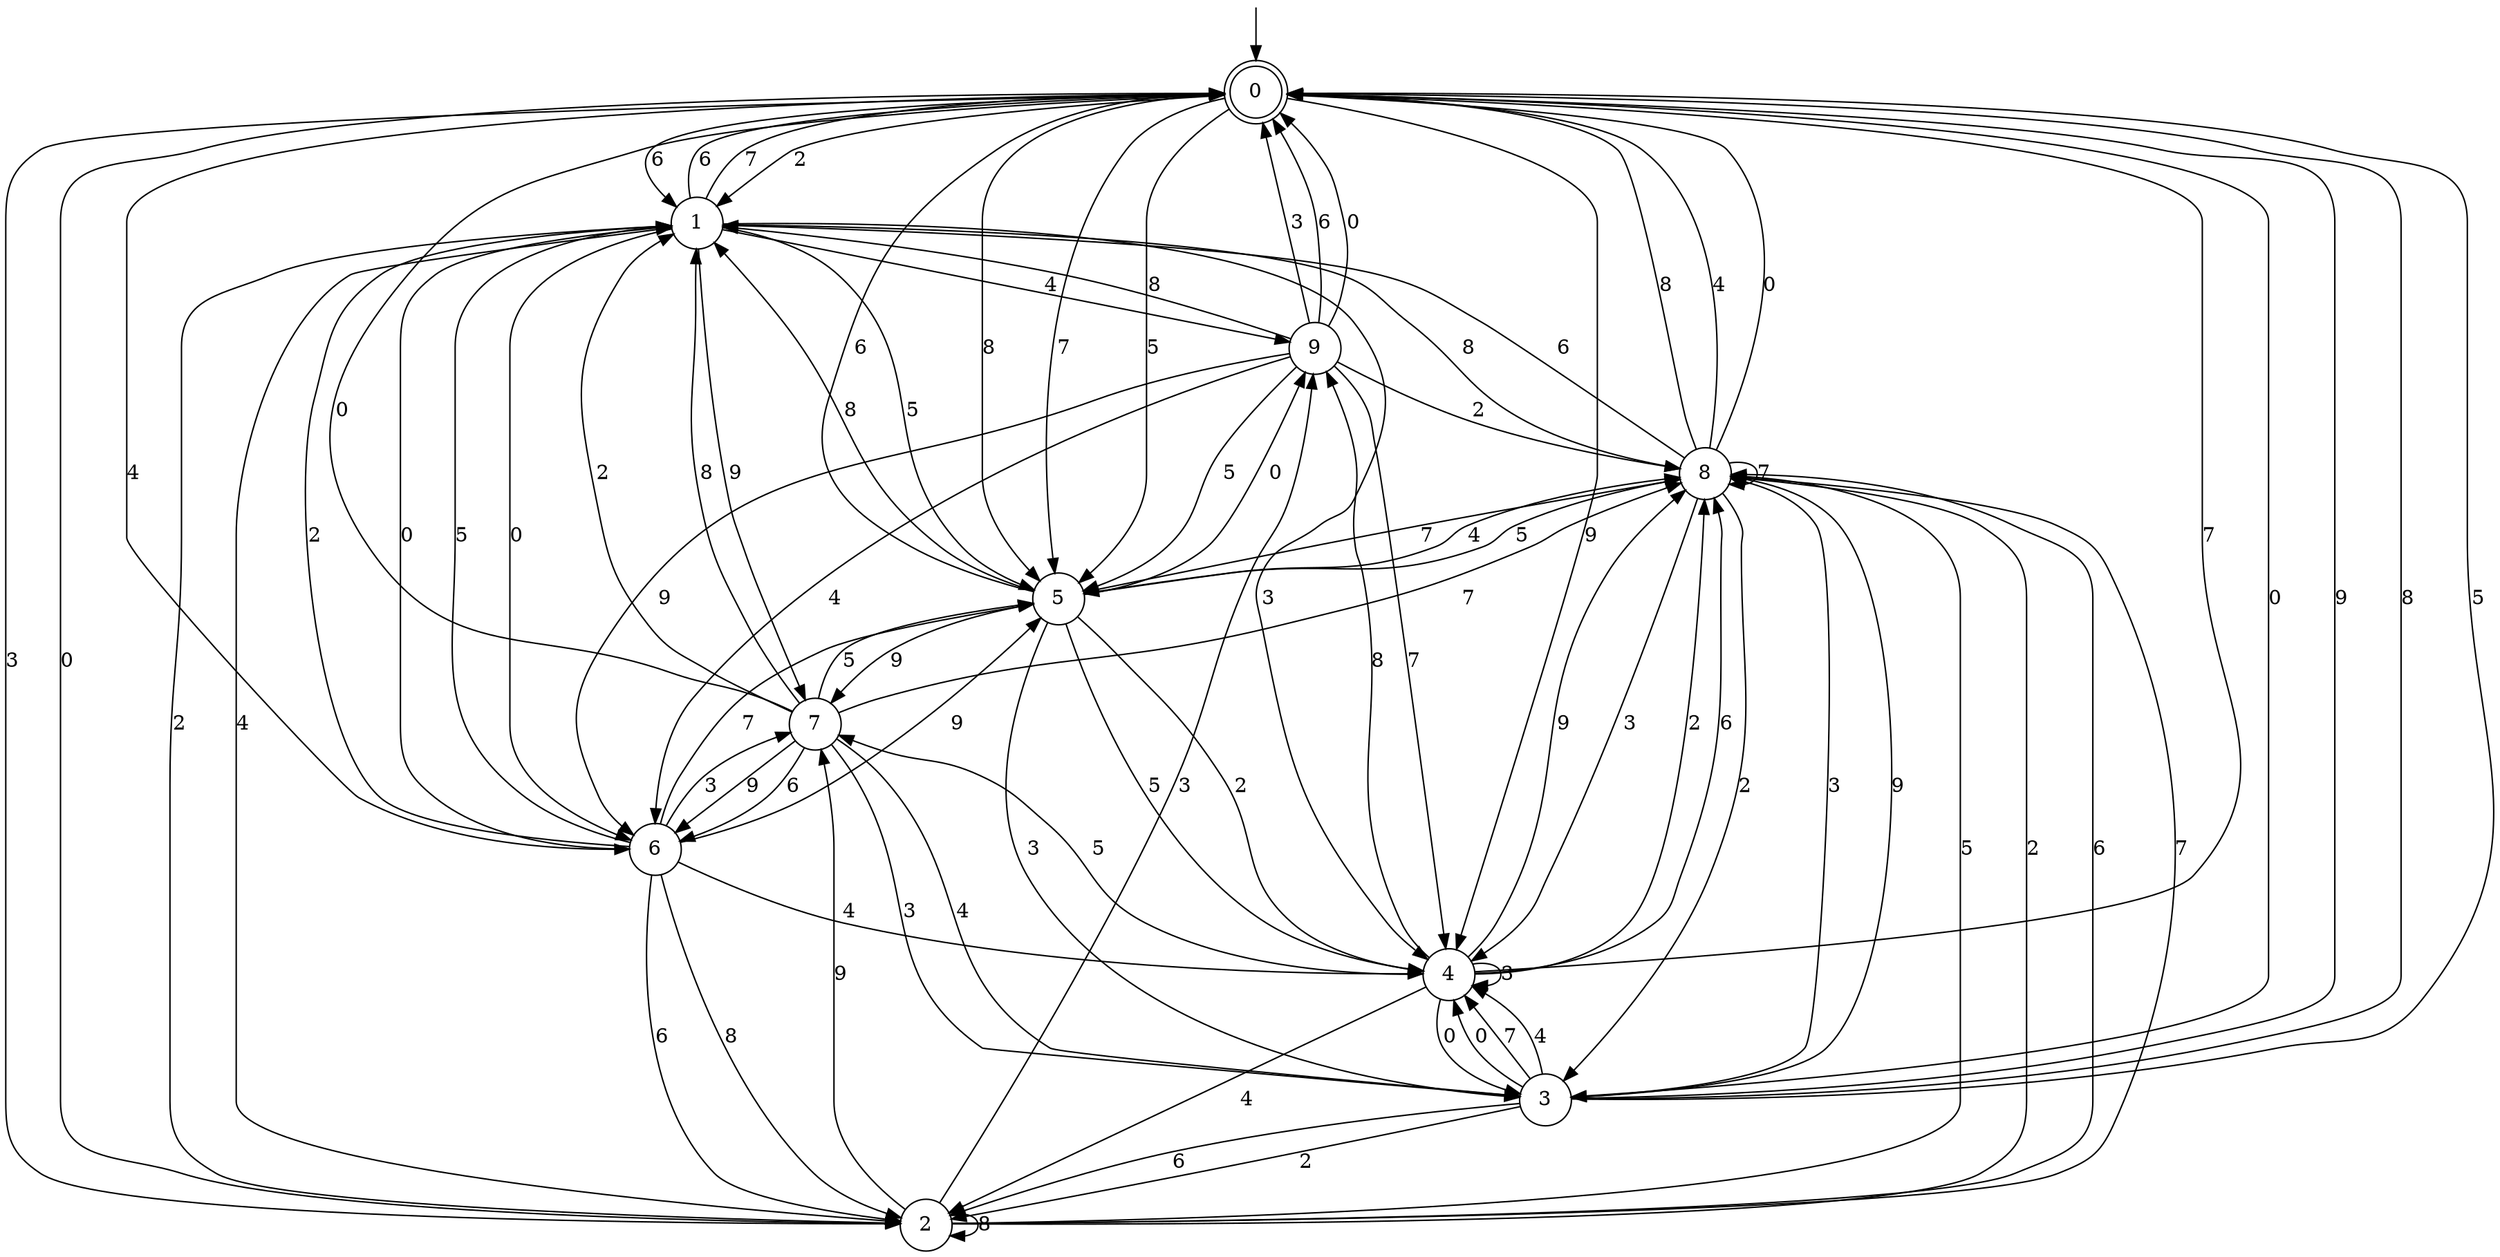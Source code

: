 digraph g {

	s0 [shape="doublecircle" label="0"];
	s1 [shape="circle" label="1"];
	s2 [shape="circle" label="2"];
	s3 [shape="circle" label="3"];
	s4 [shape="circle" label="4"];
	s5 [shape="circle" label="5"];
	s6 [shape="circle" label="6"];
	s7 [shape="circle" label="7"];
	s8 [shape="circle" label="8"];
	s9 [shape="circle" label="9"];
	s0 -> s1 [label="2"];
	s0 -> s2 [label="3"];
	s0 -> s1 [label="6"];
	s0 -> s3 [label="0"];
	s0 -> s4 [label="9"];
	s0 -> s5 [label="8"];
	s0 -> s5 [label="7"];
	s0 -> s6 [label="4"];
	s0 -> s5 [label="5"];
	s1 -> s2 [label="2"];
	s1 -> s4 [label="3"];
	s1 -> s0 [label="6"];
	s1 -> s6 [label="0"];
	s1 -> s7 [label="9"];
	s1 -> s8 [label="8"];
	s1 -> s0 [label="7"];
	s1 -> s9 [label="4"];
	s1 -> s5 [label="5"];
	s2 -> s8 [label="2"];
	s2 -> s9 [label="3"];
	s2 -> s8 [label="6"];
	s2 -> s0 [label="0"];
	s2 -> s7 [label="9"];
	s2 -> s2 [label="8"];
	s2 -> s8 [label="7"];
	s2 -> s1 [label="4"];
	s2 -> s8 [label="5"];
	s3 -> s2 [label="2"];
	s3 -> s8 [label="3"];
	s3 -> s2 [label="6"];
	s3 -> s4 [label="0"];
	s3 -> s0 [label="9"];
	s3 -> s0 [label="8"];
	s3 -> s4 [label="7"];
	s3 -> s4 [label="4"];
	s3 -> s0 [label="5"];
	s4 -> s8 [label="2"];
	s4 -> s4 [label="3"];
	s4 -> s8 [label="6"];
	s4 -> s3 [label="0"];
	s4 -> s8 [label="9"];
	s4 -> s9 [label="8"];
	s4 -> s0 [label="7"];
	s4 -> s2 [label="4"];
	s4 -> s7 [label="5"];
	s5 -> s4 [label="2"];
	s5 -> s3 [label="3"];
	s5 -> s0 [label="6"];
	s5 -> s9 [label="0"];
	s5 -> s7 [label="9"];
	s5 -> s1 [label="8"];
	s5 -> s8 [label="7"];
	s5 -> s8 [label="4"];
	s5 -> s4 [label="5"];
	s6 -> s1 [label="2"];
	s6 -> s7 [label="3"];
	s6 -> s2 [label="6"];
	s6 -> s1 [label="0"];
	s6 -> s5 [label="9"];
	s6 -> s2 [label="8"];
	s6 -> s5 [label="7"];
	s6 -> s4 [label="4"];
	s6 -> s1 [label="5"];
	s7 -> s1 [label="2"];
	s7 -> s3 [label="3"];
	s7 -> s6 [label="6"];
	s7 -> s0 [label="0"];
	s7 -> s6 [label="9"];
	s7 -> s1 [label="8"];
	s7 -> s8 [label="7"];
	s7 -> s3 [label="4"];
	s7 -> s5 [label="5"];
	s8 -> s3 [label="2"];
	s8 -> s4 [label="3"];
	s8 -> s1 [label="6"];
	s8 -> s0 [label="0"];
	s8 -> s3 [label="9"];
	s8 -> s0 [label="8"];
	s8 -> s8 [label="7"];
	s8 -> s0 [label="4"];
	s8 -> s5 [label="5"];
	s9 -> s8 [label="2"];
	s9 -> s0 [label="3"];
	s9 -> s0 [label="6"];
	s9 -> s0 [label="0"];
	s9 -> s6 [label="9"];
	s9 -> s1 [label="8"];
	s9 -> s4 [label="7"];
	s9 -> s6 [label="4"];
	s9 -> s5 [label="5"];

__start0 [label="" shape="none" width="0" height="0"];
__start0 -> s0;

}
